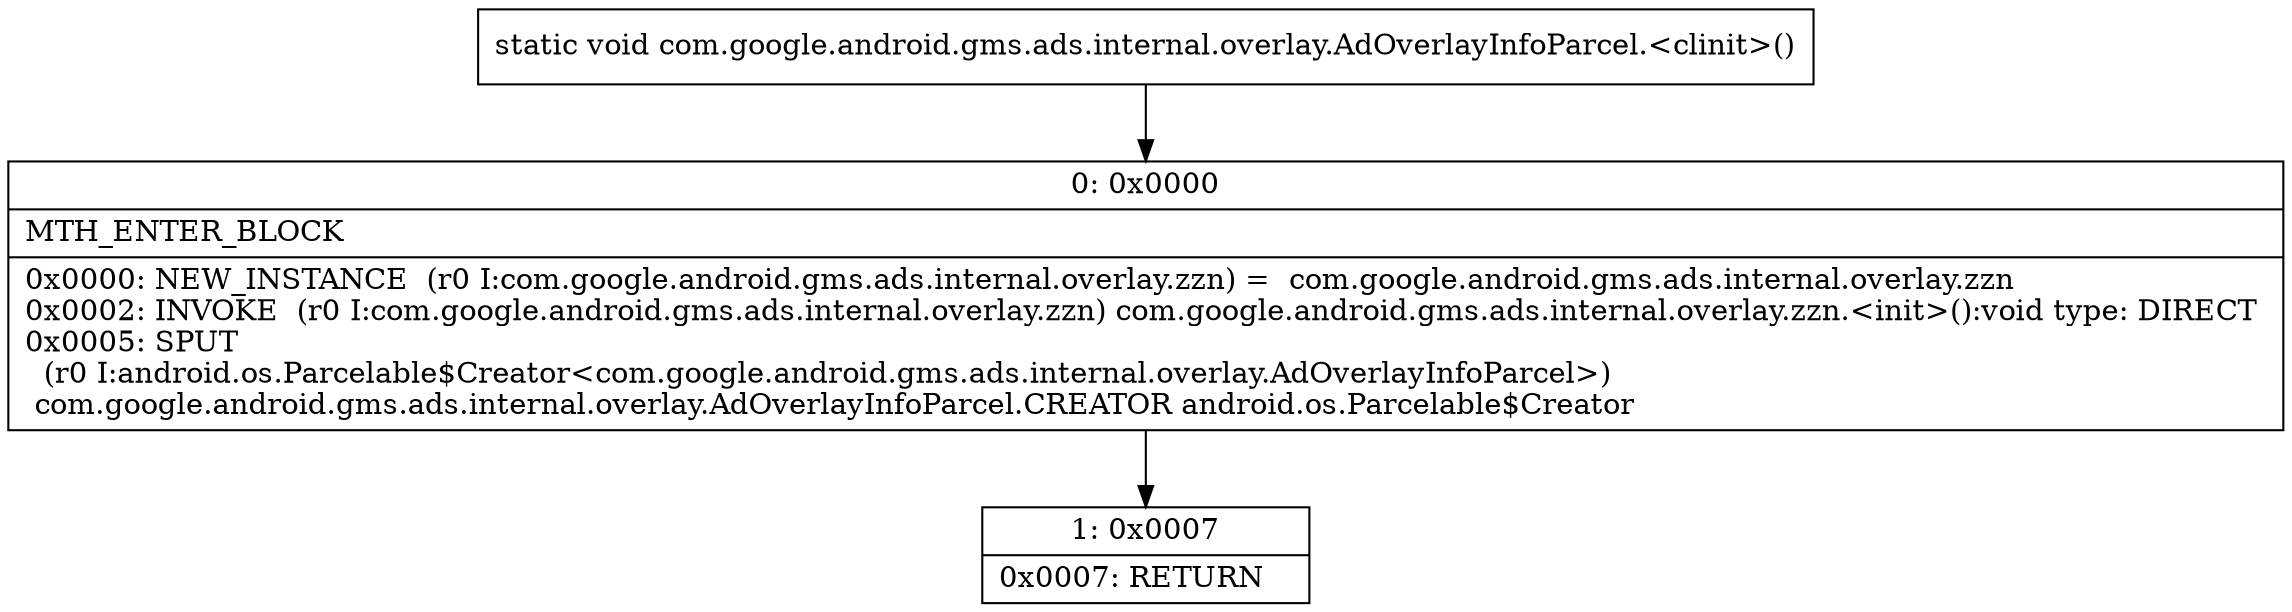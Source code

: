 digraph "CFG forcom.google.android.gms.ads.internal.overlay.AdOverlayInfoParcel.\<clinit\>()V" {
Node_0 [shape=record,label="{0\:\ 0x0000|MTH_ENTER_BLOCK\l|0x0000: NEW_INSTANCE  (r0 I:com.google.android.gms.ads.internal.overlay.zzn) =  com.google.android.gms.ads.internal.overlay.zzn \l0x0002: INVOKE  (r0 I:com.google.android.gms.ads.internal.overlay.zzn) com.google.android.gms.ads.internal.overlay.zzn.\<init\>():void type: DIRECT \l0x0005: SPUT  \l  (r0 I:android.os.Parcelable$Creator\<com.google.android.gms.ads.internal.overlay.AdOverlayInfoParcel\>)\l com.google.android.gms.ads.internal.overlay.AdOverlayInfoParcel.CREATOR android.os.Parcelable$Creator \l}"];
Node_1 [shape=record,label="{1\:\ 0x0007|0x0007: RETURN   \l}"];
MethodNode[shape=record,label="{static void com.google.android.gms.ads.internal.overlay.AdOverlayInfoParcel.\<clinit\>() }"];
MethodNode -> Node_0;
Node_0 -> Node_1;
}

